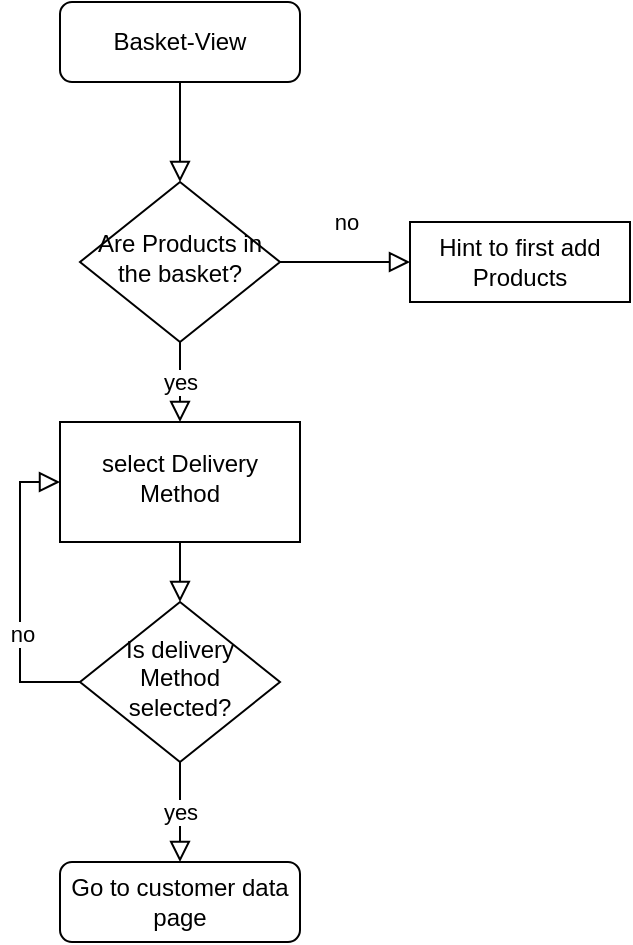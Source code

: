 <mxfile version="13.10.4" type="github" pages="4">
  <diagram id="C5RBs43oDa-KdzZeNtuy" name="Basket">
    <mxGraphModel dx="720" dy="477" grid="1" gridSize="10" guides="1" tooltips="1" connect="1" arrows="1" fold="1" page="1" pageScale="1" pageWidth="827" pageHeight="1169" math="0" shadow="0">
      <root>
        <mxCell id="WIyWlLk6GJQsqaUBKTNV-0" />
        <mxCell id="WIyWlLk6GJQsqaUBKTNV-1" parent="WIyWlLk6GJQsqaUBKTNV-0" />
        <mxCell id="WIyWlLk6GJQsqaUBKTNV-2" value="" style="rounded=0;html=1;jettySize=auto;orthogonalLoop=1;fontSize=11;endArrow=block;endFill=0;endSize=8;strokeWidth=1;shadow=0;labelBackgroundColor=none;edgeStyle=orthogonalEdgeStyle;" parent="WIyWlLk6GJQsqaUBKTNV-1" source="WIyWlLk6GJQsqaUBKTNV-3" target="WIyWlLk6GJQsqaUBKTNV-6" edge="1">
          <mxGeometry relative="1" as="geometry" />
        </mxCell>
        <mxCell id="WIyWlLk6GJQsqaUBKTNV-3" value="Basket-View" style="rounded=1;whiteSpace=wrap;html=1;fontSize=12;glass=0;strokeWidth=1;shadow=0;" parent="WIyWlLk6GJQsqaUBKTNV-1" vertex="1">
          <mxGeometry x="160" y="80" width="120" height="40" as="geometry" />
        </mxCell>
        <mxCell id="WIyWlLk6GJQsqaUBKTNV-4" value="no" style="rounded=0;html=1;jettySize=auto;orthogonalLoop=1;fontSize=11;endArrow=block;endFill=0;endSize=8;strokeWidth=1;shadow=0;labelBackgroundColor=none;edgeStyle=orthogonalEdgeStyle;entryX=0;entryY=0.5;entryDx=0;entryDy=0;" parent="WIyWlLk6GJQsqaUBKTNV-1" source="WIyWlLk6GJQsqaUBKTNV-6" target="4H4yKaGlozyHZbnX35rT-5" edge="1">
          <mxGeometry y="20" relative="1" as="geometry">
            <mxPoint as="offset" />
            <mxPoint x="360" y="210" as="targetPoint" />
          </mxGeometry>
        </mxCell>
        <mxCell id="4H4yKaGlozyHZbnX35rT-3" value="yes" style="edgeStyle=orthogonalEdgeStyle;rounded=0;jumpStyle=none;orthogonalLoop=1;jettySize=auto;html=1;endArrow=block;endFill=0;endSize=8;" parent="WIyWlLk6GJQsqaUBKTNV-1" source="WIyWlLk6GJQsqaUBKTNV-6" target="4H4yKaGlozyHZbnX35rT-2" edge="1">
          <mxGeometry relative="1" as="geometry" />
        </mxCell>
        <mxCell id="WIyWlLk6GJQsqaUBKTNV-6" value="Are Products in the basket?" style="rhombus;whiteSpace=wrap;html=1;shadow=0;fontFamily=Helvetica;fontSize=12;align=center;strokeWidth=1;spacing=6;spacingTop=-4;" parent="WIyWlLk6GJQsqaUBKTNV-1" vertex="1">
          <mxGeometry x="170" y="170" width="100" height="80" as="geometry" />
        </mxCell>
        <mxCell id="4H4yKaGlozyHZbnX35rT-6" style="edgeStyle=orthogonalEdgeStyle;rounded=0;jumpStyle=none;orthogonalLoop=1;jettySize=auto;html=1;exitX=0;exitY=0.5;exitDx=0;exitDy=0;endArrow=block;endFill=0;endSize=8;entryX=0;entryY=0.5;entryDx=0;entryDy=0;" parent="WIyWlLk6GJQsqaUBKTNV-1" source="WIyWlLk6GJQsqaUBKTNV-10" target="4H4yKaGlozyHZbnX35rT-2" edge="1">
          <mxGeometry relative="1" as="geometry">
            <mxPoint x="60" y="460" as="targetPoint" />
          </mxGeometry>
        </mxCell>
        <mxCell id="4H4yKaGlozyHZbnX35rT-7" value="no" style="edgeLabel;html=1;align=center;verticalAlign=middle;resizable=0;points=[];" parent="4H4yKaGlozyHZbnX35rT-6" vertex="1" connectable="0">
          <mxGeometry x="-0.281" y="-1" relative="1" as="geometry">
            <mxPoint as="offset" />
          </mxGeometry>
        </mxCell>
        <mxCell id="WIyWlLk6GJQsqaUBKTNV-10" value="Is delivery Method selected?" style="rhombus;whiteSpace=wrap;html=1;shadow=0;fontFamily=Helvetica;fontSize=12;align=center;strokeWidth=1;spacing=6;spacingTop=-4;" parent="WIyWlLk6GJQsqaUBKTNV-1" vertex="1">
          <mxGeometry x="170" y="380" width="100" height="80" as="geometry" />
        </mxCell>
        <mxCell id="WIyWlLk6GJQsqaUBKTNV-11" value="Go to customer data page" style="rounded=1;whiteSpace=wrap;html=1;fontSize=12;glass=0;strokeWidth=1;shadow=0;" parent="WIyWlLk6GJQsqaUBKTNV-1" vertex="1">
          <mxGeometry x="160" y="510" width="120" height="40" as="geometry" />
        </mxCell>
        <mxCell id="4H4yKaGlozyHZbnX35rT-0" value="" style="endArrow=block;html=1;exitX=0.5;exitY=1;exitDx=0;exitDy=0;entryX=0.5;entryY=0;entryDx=0;entryDy=0;jumpStyle=none;rounded=0;endFill=0;endSize=8;" parent="WIyWlLk6GJQsqaUBKTNV-1" source="WIyWlLk6GJQsqaUBKTNV-10" target="WIyWlLk6GJQsqaUBKTNV-11" edge="1">
          <mxGeometry relative="1" as="geometry">
            <mxPoint x="460" y="400" as="sourcePoint" />
            <mxPoint x="560" y="400" as="targetPoint" />
          </mxGeometry>
        </mxCell>
        <mxCell id="4H4yKaGlozyHZbnX35rT-1" value="yes" style="edgeLabel;resizable=0;html=1;align=center;verticalAlign=middle;" parent="4H4yKaGlozyHZbnX35rT-0" connectable="0" vertex="1">
          <mxGeometry relative="1" as="geometry" />
        </mxCell>
        <mxCell id="4H4yKaGlozyHZbnX35rT-4" value="" style="edgeStyle=orthogonalEdgeStyle;rounded=0;jumpStyle=none;orthogonalLoop=1;jettySize=auto;html=1;endArrow=block;endFill=0;endSize=8;" parent="WIyWlLk6GJQsqaUBKTNV-1" source="4H4yKaGlozyHZbnX35rT-2" target="WIyWlLk6GJQsqaUBKTNV-10" edge="1">
          <mxGeometry relative="1" as="geometry" />
        </mxCell>
        <mxCell id="4H4yKaGlozyHZbnX35rT-2" value="select Delivery Method" style="whiteSpace=wrap;html=1;shadow=0;strokeWidth=1;spacing=6;spacingTop=-4;" parent="WIyWlLk6GJQsqaUBKTNV-1" vertex="1">
          <mxGeometry x="160" y="290" width="120" height="60" as="geometry" />
        </mxCell>
        <mxCell id="4H4yKaGlozyHZbnX35rT-5" value="Hint to first add Products" style="rounded=0;whiteSpace=wrap;html=1;" parent="WIyWlLk6GJQsqaUBKTNV-1" vertex="1">
          <mxGeometry x="335" y="190" width="110" height="40" as="geometry" />
        </mxCell>
      </root>
    </mxGraphModel>
  </diagram>
  <diagram id="trSnWFVF8pbwc7AmH88S" name="Customer Data">
    <mxGraphModel dx="2330" dy="1193" grid="1" gridSize="10" guides="1" tooltips="1" connect="1" arrows="1" fold="1" page="1" pageScale="1" pageWidth="827" pageHeight="1169" math="0" shadow="0">
      <root>
        <mxCell id="EQ7L1SsvrP8WP7ACM2IL-0" />
        <mxCell id="EQ7L1SsvrP8WP7ACM2IL-1" parent="EQ7L1SsvrP8WP7ACM2IL-0" />
        <mxCell id="6Jnc7gjSLt8j2CblsMqR-35" style="edgeStyle=orthogonalEdgeStyle;rounded=0;jumpStyle=none;orthogonalLoop=1;jettySize=auto;html=1;exitX=0;exitY=0.5;exitDx=0;exitDy=0;endArrow=block;endFill=0;endSize=8;" edge="1" parent="EQ7L1SsvrP8WP7ACM2IL-1" source="6Jnc7gjSLt8j2CblsMqR-0" target="6Jnc7gjSLt8j2CblsMqR-11">
          <mxGeometry relative="1" as="geometry" />
        </mxCell>
        <mxCell id="6Jnc7gjSLt8j2CblsMqR-36" style="edgeStyle=orthogonalEdgeStyle;rounded=0;jumpStyle=none;orthogonalLoop=1;jettySize=auto;html=1;exitX=1;exitY=0.5;exitDx=0;exitDy=0;entryX=0.5;entryY=0;entryDx=0;entryDy=0;endArrow=block;endFill=0;endSize=8;" edge="1" parent="EQ7L1SsvrP8WP7ACM2IL-1" source="6Jnc7gjSLt8j2CblsMqR-0" target="6Jnc7gjSLt8j2CblsMqR-6">
          <mxGeometry relative="1" as="geometry" />
        </mxCell>
        <mxCell id="6Jnc7gjSLt8j2CblsMqR-0" value="Customer Data Form" style="rounded=1;whiteSpace=wrap;html=1;" vertex="1" parent="EQ7L1SsvrP8WP7ACM2IL-1">
          <mxGeometry x="210" y="60" width="120" height="60" as="geometry" />
        </mxCell>
        <mxCell id="6Jnc7gjSLt8j2CblsMqR-18" value="yes" style="edgeStyle=orthogonalEdgeStyle;rounded=0;jumpStyle=none;orthogonalLoop=1;jettySize=auto;html=1;endArrow=block;endFill=0;endSize=8;" edge="1" parent="EQ7L1SsvrP8WP7ACM2IL-1" source="6Jnc7gjSLt8j2CblsMqR-4" target="6Jnc7gjSLt8j2CblsMqR-14">
          <mxGeometry relative="1" as="geometry">
            <Array as="points">
              <mxPoint x="579" y="360" />
            </Array>
          </mxGeometry>
        </mxCell>
        <mxCell id="6Jnc7gjSLt8j2CblsMqR-20" value="no" style="edgeStyle=orthogonalEdgeStyle;rounded=0;jumpStyle=none;orthogonalLoop=1;jettySize=auto;html=1;endArrow=block;endFill=0;endSize=8;exitX=0.5;exitY=1;exitDx=0;exitDy=0;entryX=1;entryY=0.5;entryDx=0;entryDy=0;" edge="1" parent="EQ7L1SsvrP8WP7ACM2IL-1" source="6Jnc7gjSLt8j2CblsMqR-4" target="6Jnc7gjSLt8j2CblsMqR-40">
          <mxGeometry x="-0.768" relative="1" as="geometry">
            <mxPoint x="680" y="260" as="targetPoint" />
            <Array as="points">
              <mxPoint x="510" y="570" />
            </Array>
            <mxPoint as="offset" />
          </mxGeometry>
        </mxCell>
        <mxCell id="6Jnc7gjSLt8j2CblsMqR-4" value="Form Fields pass validation?" style="rhombus;whiteSpace=wrap;html=1;" vertex="1" parent="EQ7L1SsvrP8WP7ACM2IL-1">
          <mxGeometry x="470" y="320" width="80" height="80" as="geometry" />
        </mxCell>
        <mxCell id="6Jnc7gjSLt8j2CblsMqR-17" value="yes" style="edgeStyle=orthogonalEdgeStyle;rounded=0;jumpStyle=none;orthogonalLoop=1;jettySize=auto;html=1;exitX=1;exitY=0.5;exitDx=0;exitDy=0;entryX=0;entryY=0.5;entryDx=0;entryDy=0;endArrow=block;endFill=0;endSize=8;" edge="1" parent="EQ7L1SsvrP8WP7ACM2IL-1" source="6Jnc7gjSLt8j2CblsMqR-5" target="6Jnc7gjSLt8j2CblsMqR-4">
          <mxGeometry relative="1" as="geometry" />
        </mxCell>
        <mxCell id="6Jnc7gjSLt8j2CblsMqR-41" value="no" style="edgeStyle=orthogonalEdgeStyle;rounded=0;jumpStyle=none;orthogonalLoop=1;jettySize=auto;html=1;endArrow=block;endFill=0;endSize=8;exitX=0.5;exitY=1;exitDx=0;exitDy=0;" edge="1" parent="EQ7L1SsvrP8WP7ACM2IL-1" source="6Jnc7gjSLt8j2CblsMqR-5" target="6Jnc7gjSLt8j2CblsMqR-40">
          <mxGeometry relative="1" as="geometry" />
        </mxCell>
        <mxCell id="6Jnc7gjSLt8j2CblsMqR-5" value="Are first- and lastname filled?" style="rhombus;whiteSpace=wrap;html=1;" vertex="1" parent="EQ7L1SsvrP8WP7ACM2IL-1">
          <mxGeometry x="350" y="400" width="80" height="80" as="geometry" />
        </mxCell>
        <mxCell id="6Jnc7gjSLt8j2CblsMqR-13" style="edgeStyle=orthogonalEdgeStyle;rounded=0;jumpStyle=none;orthogonalLoop=1;jettySize=auto;html=1;exitX=0.5;exitY=1;exitDx=0;exitDy=0;entryX=0.5;entryY=0;entryDx=0;entryDy=0;endArrow=block;endFill=0;endSize=8;" edge="1" parent="EQ7L1SsvrP8WP7ACM2IL-1" source="6Jnc7gjSLt8j2CblsMqR-6" target="6Jnc7gjSLt8j2CblsMqR-12">
          <mxGeometry relative="1" as="geometry">
            <Array as="points" />
          </mxGeometry>
        </mxCell>
        <mxCell id="6Jnc7gjSLt8j2CblsMqR-6" value="Search for existing customer" style="whiteSpace=wrap;html=1;" vertex="1" parent="EQ7L1SsvrP8WP7ACM2IL-1">
          <mxGeometry x="330" y="160" width="120" height="60" as="geometry" />
        </mxCell>
        <mxCell id="6Jnc7gjSLt8j2CblsMqR-31" value="yes" style="edgeStyle=orthogonalEdgeStyle;rounded=0;jumpStyle=none;orthogonalLoop=1;jettySize=auto;html=1;endArrow=block;endFill=0;endSize=8;entryX=0;entryY=0;entryDx=0;entryDy=0;" edge="1" parent="EQ7L1SsvrP8WP7ACM2IL-1" source="6Jnc7gjSLt8j2CblsMqR-7" target="6Jnc7gjSLt8j2CblsMqR-28">
          <mxGeometry relative="1" as="geometry">
            <Array as="points">
              <mxPoint x="304" y="1580" />
            </Array>
          </mxGeometry>
        </mxCell>
        <mxCell id="6Jnc7gjSLt8j2CblsMqR-52" value="no" style="edgeStyle=orthogonalEdgeStyle;rounded=0;jumpStyle=none;orthogonalLoop=1;jettySize=auto;html=1;entryX=0;entryY=0.75;entryDx=0;entryDy=0;endArrow=block;endFill=0;endSize=8;" edge="1" parent="EQ7L1SsvrP8WP7ACM2IL-1" source="6Jnc7gjSLt8j2CblsMqR-7" target="6Jnc7gjSLt8j2CblsMqR-48">
          <mxGeometry relative="1" as="geometry">
            <Array as="points">
              <mxPoint x="210" y="1340" />
              <mxPoint x="210" y="775" />
            </Array>
          </mxGeometry>
        </mxCell>
        <mxCell id="6Jnc7gjSLt8j2CblsMqR-7" value="Are all fields for the billing address filled out correctly?" style="rhombus;whiteSpace=wrap;html=1;" vertex="1" parent="EQ7L1SsvrP8WP7ACM2IL-1">
          <mxGeometry x="239.39" y="1280" width="129.23" height="120" as="geometry" />
        </mxCell>
        <mxCell id="6Jnc7gjSLt8j2CblsMqR-24" value="yes" style="edgeStyle=orthogonalEdgeStyle;rounded=0;jumpStyle=none;orthogonalLoop=1;jettySize=auto;html=1;endArrow=block;endFill=0;endSize=8;" edge="1" parent="EQ7L1SsvrP8WP7ACM2IL-1" source="6Jnc7gjSLt8j2CblsMqR-8" target="6Jnc7gjSLt8j2CblsMqR-23">
          <mxGeometry relative="1" as="geometry" />
        </mxCell>
        <mxCell id="6Jnc7gjSLt8j2CblsMqR-25" value="no" style="edgeStyle=orthogonalEdgeStyle;rounded=0;jumpStyle=none;orthogonalLoop=1;jettySize=auto;html=1;endArrow=block;endFill=0;endSize=8;entryX=1;entryY=0.5;entryDx=0;entryDy=0;" edge="1" parent="EQ7L1SsvrP8WP7ACM2IL-1" source="6Jnc7gjSLt8j2CblsMqR-8" target="6Jnc7gjSLt8j2CblsMqR-7">
          <mxGeometry relative="1" as="geometry" />
        </mxCell>
        <mxCell id="6Jnc7gjSLt8j2CblsMqR-8" value="Is separate Delivery Address selected?" style="rhombus;whiteSpace=wrap;html=1;" vertex="1" parent="EQ7L1SsvrP8WP7ACM2IL-1">
          <mxGeometry x="420" y="1290" width="100" height="100" as="geometry" />
        </mxCell>
        <mxCell id="6Jnc7gjSLt8j2CblsMqR-10" value="Go to Summary Page" style="rounded=1;whiteSpace=wrap;html=1;" vertex="1" parent="EQ7L1SsvrP8WP7ACM2IL-1">
          <mxGeometry x="410" y="1680" width="120" height="60" as="geometry" />
        </mxCell>
        <mxCell id="6Jnc7gjSLt8j2CblsMqR-56" style="edgeStyle=orthogonalEdgeStyle;rounded=0;jumpStyle=none;orthogonalLoop=1;jettySize=auto;html=1;exitX=0.5;exitY=1;exitDx=0;exitDy=0;entryX=0;entryY=0.25;entryDx=0;entryDy=0;endArrow=block;endFill=0;endSize=8;" edge="1" parent="EQ7L1SsvrP8WP7ACM2IL-1" source="6Jnc7gjSLt8j2CblsMqR-11" target="6Jnc7gjSLt8j2CblsMqR-48">
          <mxGeometry relative="1" as="geometry" />
        </mxCell>
        <mxCell id="6Jnc7gjSLt8j2CblsMqR-11" value="Checkout as new Customer" style="whiteSpace=wrap;html=1;" vertex="1" parent="EQ7L1SsvrP8WP7ACM2IL-1">
          <mxGeometry x="90" y="160" width="120" height="60" as="geometry" />
        </mxCell>
        <mxCell id="6Jnc7gjSLt8j2CblsMqR-15" value="yes" style="edgeStyle=orthogonalEdgeStyle;rounded=0;jumpStyle=none;orthogonalLoop=1;jettySize=auto;html=1;endArrow=block;endFill=0;endSize=8;" edge="1" parent="EQ7L1SsvrP8WP7ACM2IL-1" source="6Jnc7gjSLt8j2CblsMqR-12" target="6Jnc7gjSLt8j2CblsMqR-4">
          <mxGeometry relative="1" as="geometry" />
        </mxCell>
        <mxCell id="6Jnc7gjSLt8j2CblsMqR-16" value="no" style="edgeStyle=orthogonalEdgeStyle;rounded=0;jumpStyle=none;orthogonalLoop=1;jettySize=auto;html=1;endArrow=block;endFill=0;endSize=8;" edge="1" parent="EQ7L1SsvrP8WP7ACM2IL-1" source="6Jnc7gjSLt8j2CblsMqR-12" target="6Jnc7gjSLt8j2CblsMqR-5">
          <mxGeometry relative="1" as="geometry" />
        </mxCell>
        <mxCell id="6Jnc7gjSLt8j2CblsMqR-12" value="Is Club Card Number filled out?" style="rhombus;whiteSpace=wrap;html=1;" vertex="1" parent="EQ7L1SsvrP8WP7ACM2IL-1">
          <mxGeometry x="350" y="260" width="80" height="80" as="geometry" />
        </mxCell>
        <mxCell id="6Jnc7gjSLt8j2CblsMqR-27" value="" style="edgeStyle=orthogonalEdgeStyle;rounded=0;jumpStyle=none;orthogonalLoop=1;jettySize=auto;html=1;endArrow=block;endFill=0;endSize=8;" edge="1" parent="EQ7L1SsvrP8WP7ACM2IL-1" source="6Jnc7gjSLt8j2CblsMqR-23" target="6Jnc7gjSLt8j2CblsMqR-26">
          <mxGeometry relative="1" as="geometry" />
        </mxCell>
        <mxCell id="6Jnc7gjSLt8j2CblsMqR-23" value="Show and fill out delivery address form (with validation hint)" style="whiteSpace=wrap;html=1;" vertex="1" parent="EQ7L1SsvrP8WP7ACM2IL-1">
          <mxGeometry x="561.19" y="1310" width="120" height="60" as="geometry" />
        </mxCell>
        <mxCell id="6Jnc7gjSLt8j2CblsMqR-33" value="yes" style="edgeStyle=orthogonalEdgeStyle;rounded=0;jumpStyle=none;orthogonalLoop=1;jettySize=auto;html=1;exitX=0.5;exitY=1;exitDx=0;exitDy=0;entryX=1;entryY=0;entryDx=0;entryDy=0;endArrow=block;endFill=0;endSize=8;" edge="1" parent="EQ7L1SsvrP8WP7ACM2IL-1" source="6Jnc7gjSLt8j2CblsMqR-26" target="6Jnc7gjSLt8j2CblsMqR-28">
          <mxGeometry relative="1" as="geometry" />
        </mxCell>
        <mxCell id="6Jnc7gjSLt8j2CblsMqR-46" value="no" style="edgeStyle=orthogonalEdgeStyle;rounded=0;jumpStyle=none;orthogonalLoop=1;jettySize=auto;html=1;exitX=1;exitY=0.5;exitDx=0;exitDy=0;entryX=1;entryY=0.5;entryDx=0;entryDy=0;endArrow=block;endFill=0;endSize=8;" edge="1" parent="EQ7L1SsvrP8WP7ACM2IL-1" source="6Jnc7gjSLt8j2CblsMqR-26" target="6Jnc7gjSLt8j2CblsMqR-23">
          <mxGeometry relative="1" as="geometry" />
        </mxCell>
        <mxCell id="6Jnc7gjSLt8j2CblsMqR-26" value="Are all Fields for the delivery address filled out correctly?" style="rhombus;whiteSpace=wrap;html=1;" vertex="1" parent="EQ7L1SsvrP8WP7ACM2IL-1">
          <mxGeometry x="558.5" y="1440" width="125.38" height="120" as="geometry" />
        </mxCell>
        <mxCell id="6Jnc7gjSLt8j2CblsMqR-29" value="yes" style="edgeStyle=orthogonalEdgeStyle;rounded=0;jumpStyle=none;orthogonalLoop=1;jettySize=auto;html=1;endArrow=block;endFill=0;endSize=8;" edge="1" parent="EQ7L1SsvrP8WP7ACM2IL-1" source="6Jnc7gjSLt8j2CblsMqR-28" target="6Jnc7gjSLt8j2CblsMqR-10">
          <mxGeometry relative="1" as="geometry" />
        </mxCell>
        <mxCell id="6Jnc7gjSLt8j2CblsMqR-55" value="no" style="edgeStyle=orthogonalEdgeStyle;rounded=0;jumpStyle=none;orthogonalLoop=1;jettySize=auto;html=1;exitX=0;exitY=0.5;exitDx=0;exitDy=0;entryX=0;entryY=0.75;entryDx=0;entryDy=0;endArrow=block;endFill=0;endSize=8;" edge="1" parent="EQ7L1SsvrP8WP7ACM2IL-1" source="6Jnc7gjSLt8j2CblsMqR-28" target="6Jnc7gjSLt8j2CblsMqR-48">
          <mxGeometry relative="1" as="geometry">
            <Array as="points">
              <mxPoint x="190" y="1600" />
              <mxPoint x="190" y="775" />
            </Array>
          </mxGeometry>
        </mxCell>
        <mxCell id="6Jnc7gjSLt8j2CblsMqR-28" value="Is the whole Form filled out correctly?" style="rhombus;whiteSpace=wrap;html=1;" vertex="1" parent="EQ7L1SsvrP8WP7ACM2IL-1">
          <mxGeometry x="430" y="1560" width="80" height="80" as="geometry" />
        </mxCell>
        <mxCell id="6Jnc7gjSLt8j2CblsMqR-49" value="" style="edgeStyle=orthogonalEdgeStyle;rounded=0;jumpStyle=none;orthogonalLoop=1;jettySize=auto;html=1;endArrow=block;endFill=0;endSize=8;" edge="1" parent="EQ7L1SsvrP8WP7ACM2IL-1" source="6Jnc7gjSLt8j2CblsMqR-14" target="6Jnc7gjSLt8j2CblsMqR-48">
          <mxGeometry relative="1" as="geometry" />
        </mxCell>
        <mxCell id="6Jnc7gjSLt8j2CblsMqR-14" value="Get Customer Data" style="whiteSpace=wrap;html=1;" vertex="1" parent="EQ7L1SsvrP8WP7ACM2IL-1">
          <mxGeometry x="337.62" y="620" width="97" height="60" as="geometry" />
        </mxCell>
        <mxCell id="6Jnc7gjSLt8j2CblsMqR-42" style="edgeStyle=orthogonalEdgeStyle;rounded=0;jumpStyle=none;orthogonalLoop=1;jettySize=auto;html=1;exitX=0;exitY=0.5;exitDx=0;exitDy=0;entryX=0;entryY=0.5;entryDx=0;entryDy=0;endArrow=block;endFill=0;endSize=8;" edge="1" parent="EQ7L1SsvrP8WP7ACM2IL-1" source="6Jnc7gjSLt8j2CblsMqR-40" target="6Jnc7gjSLt8j2CblsMqR-12">
          <mxGeometry relative="1" as="geometry">
            <Array as="points">
              <mxPoint x="310" y="570" />
              <mxPoint x="310" y="300" />
            </Array>
          </mxGeometry>
        </mxCell>
        <mxCell id="6Jnc7gjSLt8j2CblsMqR-40" value="Add firstname / lastname or club card number ( with validation hint)" style="whiteSpace=wrap;html=1;" vertex="1" parent="EQ7L1SsvrP8WP7ACM2IL-1">
          <mxGeometry x="330" y="540" width="120" height="60" as="geometry" />
        </mxCell>
        <mxCell id="fY64I-QM4_L4IA6TYFsa-3" style="edgeStyle=orthogonalEdgeStyle;rounded=0;jumpStyle=none;orthogonalLoop=1;jettySize=auto;html=1;exitX=0.5;exitY=1;exitDx=0;exitDy=0;entryX=0.5;entryY=0;entryDx=0;entryDy=0;endArrow=block;endFill=0;endSize=8;" edge="1" parent="EQ7L1SsvrP8WP7ACM2IL-1" source="6Jnc7gjSLt8j2CblsMqR-48" target="fY64I-QM4_L4IA6TYFsa-0">
          <mxGeometry relative="1" as="geometry" />
        </mxCell>
        <mxCell id="6Jnc7gjSLt8j2CblsMqR-48" value="Fill billing address form data" style="whiteSpace=wrap;html=1;" vertex="1" parent="EQ7L1SsvrP8WP7ACM2IL-1">
          <mxGeometry x="326.12" y="730" width="120" height="60" as="geometry" />
        </mxCell>
        <mxCell id="fY64I-QM4_L4IA6TYFsa-2" value="yes" style="edgeStyle=orthogonalEdgeStyle;rounded=0;jumpStyle=none;orthogonalLoop=1;jettySize=auto;html=1;endArrow=block;endFill=0;endSize=8;" edge="1" parent="EQ7L1SsvrP8WP7ACM2IL-1" source="fY64I-QM4_L4IA6TYFsa-0" target="fY64I-QM4_L4IA6TYFsa-1">
          <mxGeometry relative="1" as="geometry" />
        </mxCell>
        <mxCell id="fY64I-QM4_L4IA6TYFsa-7" value="no" style="edgeStyle=orthogonalEdgeStyle;rounded=0;jumpStyle=none;orthogonalLoop=1;jettySize=auto;html=1;exitX=0;exitY=0.5;exitDx=0;exitDy=0;endArrow=block;endFill=0;endSize=8;entryX=0;entryY=0.5;entryDx=0;entryDy=0;" edge="1" parent="EQ7L1SsvrP8WP7ACM2IL-1" source="fY64I-QM4_L4IA6TYFsa-0" target="ccrcstCf89Awsherrdoa-0">
          <mxGeometry relative="1" as="geometry">
            <Array as="points">
              <mxPoint x="240" y="890" />
              <mxPoint x="240" y="1170" />
            </Array>
          </mxGeometry>
        </mxCell>
        <mxCell id="fY64I-QM4_L4IA6TYFsa-0" value="Is FSK18 product in basket?" style="rhombus;whiteSpace=wrap;html=1;" vertex="1" parent="EQ7L1SsvrP8WP7ACM2IL-1">
          <mxGeometry x="346.12" y="850" width="80" height="80" as="geometry" />
        </mxCell>
        <mxCell id="fY64I-QM4_L4IA6TYFsa-6" value="no" style="edgeStyle=orthogonalEdgeStyle;rounded=0;jumpStyle=none;orthogonalLoop=1;jettySize=auto;html=1;endArrow=block;endFill=0;endSize=8;" edge="1" parent="EQ7L1SsvrP8WP7ACM2IL-1" source="fY64I-QM4_L4IA6TYFsa-1" target="fY64I-QM4_L4IA6TYFsa-5">
          <mxGeometry relative="1" as="geometry" />
        </mxCell>
        <mxCell id="ccrcstCf89Awsherrdoa-7" value="yes" style="edgeStyle=orthogonalEdgeStyle;rounded=0;jumpStyle=none;orthogonalLoop=1;jettySize=auto;html=1;exitX=0.5;exitY=1;exitDx=0;exitDy=0;entryX=0.5;entryY=0;entryDx=0;entryDy=0;endArrow=block;endFill=0;endSize=8;" edge="1" parent="EQ7L1SsvrP8WP7ACM2IL-1" source="fY64I-QM4_L4IA6TYFsa-1" target="ccrcstCf89Awsherrdoa-0">
          <mxGeometry relative="1" as="geometry" />
        </mxCell>
        <mxCell id="fY64I-QM4_L4IA6TYFsa-1" value="Is customer &amp;gt;= 18?" style="rhombus;whiteSpace=wrap;html=1;" vertex="1" parent="EQ7L1SsvrP8WP7ACM2IL-1">
          <mxGeometry x="346.12" y="1000" width="80" height="80" as="geometry" />
        </mxCell>
        <mxCell id="fY64I-QM4_L4IA6TYFsa-5" value="Info to remove FSK18 article from basket" style="whiteSpace=wrap;html=1;" vertex="1" parent="EQ7L1SsvrP8WP7ACM2IL-1">
          <mxGeometry x="486.12" y="1010" width="120" height="60" as="geometry" />
        </mxCell>
        <mxCell id="ccrcstCf89Awsherrdoa-3" value="no" style="edgeStyle=orthogonalEdgeStyle;rounded=0;jumpStyle=none;orthogonalLoop=1;jettySize=auto;html=1;endArrow=block;endFill=0;endSize=8;" edge="1" parent="EQ7L1SsvrP8WP7ACM2IL-1" source="ccrcstCf89Awsherrdoa-0" target="ccrcstCf89Awsherrdoa-2">
          <mxGeometry relative="1" as="geometry" />
        </mxCell>
        <mxCell id="ccrcstCf89Awsherrdoa-8" value="yes" style="edgeStyle=orthogonalEdgeStyle;rounded=0;jumpStyle=none;orthogonalLoop=1;jettySize=auto;html=1;exitX=0.5;exitY=1;exitDx=0;exitDy=0;endArrow=block;endFill=0;endSize=8;" edge="1" parent="EQ7L1SsvrP8WP7ACM2IL-1" source="ccrcstCf89Awsherrdoa-0" target="6Jnc7gjSLt8j2CblsMqR-7">
          <mxGeometry relative="1" as="geometry" />
        </mxCell>
        <mxCell id="ccrcstCf89Awsherrdoa-0" value="Is delivery method PICKUP?" style="rhombus;whiteSpace=wrap;html=1;" vertex="1" parent="EQ7L1SsvrP8WP7ACM2IL-1">
          <mxGeometry x="264" y="1130" width="80" height="80" as="geometry" />
        </mxCell>
        <mxCell id="ccrcstCf89Awsherrdoa-5" value="no" style="edgeStyle=orthogonalEdgeStyle;rounded=0;jumpStyle=none;orthogonalLoop=1;jettySize=auto;html=1;endArrow=block;endFill=0;endSize=8;" edge="1" parent="EQ7L1SsvrP8WP7ACM2IL-1" source="ccrcstCf89Awsherrdoa-2" target="ccrcstCf89Awsherrdoa-4">
          <mxGeometry relative="1" as="geometry" />
        </mxCell>
        <mxCell id="ccrcstCf89Awsherrdoa-6" value="yes" style="edgeStyle=orthogonalEdgeStyle;rounded=0;jumpStyle=none;orthogonalLoop=1;jettySize=auto;html=1;exitX=0.5;exitY=1;exitDx=0;exitDy=0;endArrow=block;endFill=0;endSize=8;" edge="1" parent="EQ7L1SsvrP8WP7ACM2IL-1" source="ccrcstCf89Awsherrdoa-2" target="6Jnc7gjSLt8j2CblsMqR-8">
          <mxGeometry relative="1" as="geometry" />
        </mxCell>
        <mxCell id="ccrcstCf89Awsherrdoa-2" value="Is delivery method HOME DELIVERY?" style="rhombus;whiteSpace=wrap;html=1;" vertex="1" parent="EQ7L1SsvrP8WP7ACM2IL-1">
          <mxGeometry x="430" y="1130" width="80" height="80" as="geometry" />
        </mxCell>
        <mxCell id="ccrcstCf89Awsherrdoa-4" value="Error! This site should only be reachable with a selected delivery type" style="whiteSpace=wrap;html=1;" vertex="1" parent="EQ7L1SsvrP8WP7ACM2IL-1">
          <mxGeometry x="590" y="1140" width="127" height="60" as="geometry" />
        </mxCell>
      </root>
    </mxGraphModel>
  </diagram>
  <diagram id="zDP7-P0GXhH1TUjTjWVj" name="Summary">
    <mxGraphModel dx="1317" dy="681" grid="1" gridSize="10" guides="1" tooltips="1" connect="1" arrows="1" fold="1" page="1" pageScale="1" pageWidth="827" pageHeight="1169" math="0" shadow="0">
      <root>
        <mxCell id="kGC4bLtBF5b_1Yb7k8IJ-0" />
        <mxCell id="kGC4bLtBF5b_1Yb7k8IJ-1" parent="kGC4bLtBF5b_1Yb7k8IJ-0" />
        <mxCell id="PIgWFzonyBLeTYvz0EIL-16" style="edgeStyle=orthogonalEdgeStyle;rounded=0;jumpStyle=none;orthogonalLoop=1;jettySize=auto;html=1;exitX=0.5;exitY=1;exitDx=0;exitDy=0;endArrow=block;endFill=0;endSize=8;" edge="1" parent="kGC4bLtBF5b_1Yb7k8IJ-1" source="PIgWFzonyBLeTYvz0EIL-0" target="PIgWFzonyBLeTYvz0EIL-5">
          <mxGeometry relative="1" as="geometry">
            <Array as="points" />
          </mxGeometry>
        </mxCell>
        <mxCell id="PIgWFzonyBLeTYvz0EIL-0" value="Summary Page" style="whiteSpace=wrap;html=1;" vertex="1" parent="kGC4bLtBF5b_1Yb7k8IJ-1">
          <mxGeometry x="280" y="30" width="120" height="60" as="geometry" />
        </mxCell>
        <mxCell id="PIgWFzonyBLeTYvz0EIL-25" value="" style="edgeStyle=orthogonalEdgeStyle;rounded=0;jumpStyle=none;orthogonalLoop=1;jettySize=auto;html=1;endArrow=block;endFill=0;endSize=8;" edge="1" parent="kGC4bLtBF5b_1Yb7k8IJ-1" source="PIgWFzonyBLeTYvz0EIL-5" target="PIgWFzonyBLeTYvz0EIL-24">
          <mxGeometry relative="1" as="geometry" />
        </mxCell>
        <mxCell id="PIgWFzonyBLeTYvz0EIL-5" value="Show products in Basket" style="whiteSpace=wrap;html=1;" vertex="1" parent="kGC4bLtBF5b_1Yb7k8IJ-1">
          <mxGeometry x="280" y="150" width="120" height="60" as="geometry" />
        </mxCell>
        <mxCell id="PIgWFzonyBLeTYvz0EIL-31" value="no" style="edgeStyle=orthogonalEdgeStyle;rounded=0;jumpStyle=none;orthogonalLoop=1;jettySize=auto;html=1;endArrow=block;endFill=0;endSize=8;" edge="1" parent="kGC4bLtBF5b_1Yb7k8IJ-1" source="PIgWFzonyBLeTYvz0EIL-24" target="PIgWFzonyBLeTYvz0EIL-30">
          <mxGeometry relative="1" as="geometry" />
        </mxCell>
        <mxCell id="PIgWFzonyBLeTYvz0EIL-34" value="yes" style="edgeStyle=orthogonalEdgeStyle;rounded=0;jumpStyle=none;orthogonalLoop=1;jettySize=auto;html=1;endArrow=block;endFill=0;endSize=8;" edge="1" parent="kGC4bLtBF5b_1Yb7k8IJ-1" source="PIgWFzonyBLeTYvz0EIL-24" target="PIgWFzonyBLeTYvz0EIL-33">
          <mxGeometry relative="1" as="geometry" />
        </mxCell>
        <mxCell id="PIgWFzonyBLeTYvz0EIL-24" value="Are products correct? (customer action)" style="rhombus;whiteSpace=wrap;html=1;" vertex="1" parent="kGC4bLtBF5b_1Yb7k8IJ-1">
          <mxGeometry x="300" y="250" width="80" height="80" as="geometry" />
        </mxCell>
        <mxCell id="PIgWFzonyBLeTYvz0EIL-36" value="no" style="edgeStyle=orthogonalEdgeStyle;rounded=0;jumpStyle=none;orthogonalLoop=1;jettySize=auto;html=1;endArrow=block;endFill=0;endSize=8;" edge="1" parent="kGC4bLtBF5b_1Yb7k8IJ-1" source="PIgWFzonyBLeTYvz0EIL-28" target="PIgWFzonyBLeTYvz0EIL-29">
          <mxGeometry relative="1" as="geometry" />
        </mxCell>
        <mxCell id="PIgWFzonyBLeTYvz0EIL-40" value="yes" style="edgeStyle=orthogonalEdgeStyle;rounded=0;jumpStyle=none;orthogonalLoop=1;jettySize=auto;html=1;endArrow=block;endFill=0;endSize=8;" edge="1" parent="kGC4bLtBF5b_1Yb7k8IJ-1" source="PIgWFzonyBLeTYvz0EIL-28" target="PIgWFzonyBLeTYvz0EIL-39">
          <mxGeometry relative="1" as="geometry" />
        </mxCell>
        <mxCell id="PIgWFzonyBLeTYvz0EIL-28" value="Is delivery type PICKUP?" style="rhombus;whiteSpace=wrap;html=1;" vertex="1" parent="kGC4bLtBF5b_1Yb7k8IJ-1">
          <mxGeometry x="460" y="360" width="80" height="80" as="geometry" />
        </mxCell>
        <mxCell id="PIgWFzonyBLeTYvz0EIL-38" value="yes" style="edgeStyle=orthogonalEdgeStyle;rounded=0;jumpStyle=none;orthogonalLoop=1;jettySize=auto;html=1;endArrow=block;endFill=0;endSize=8;entryX=0.5;entryY=0;entryDx=0;entryDy=0;" edge="1" parent="kGC4bLtBF5b_1Yb7k8IJ-1" source="PIgWFzonyBLeTYvz0EIL-29" target="PIgWFzonyBLeTYvz0EIL-41">
          <mxGeometry relative="1" as="geometry">
            <mxPoint x="600" y="510" as="targetPoint" />
            <Array as="points" />
          </mxGeometry>
        </mxCell>
        <mxCell id="PIgWFzonyBLeTYvz0EIL-29" value="Is delivery type HOME DELIVERY?" style="rhombus;whiteSpace=wrap;html=1;" vertex="1" parent="kGC4bLtBF5b_1Yb7k8IJ-1">
          <mxGeometry x="660" y="360" width="80" height="80" as="geometry" />
        </mxCell>
        <mxCell id="PIgWFzonyBLeTYvz0EIL-30" value="Option to go back to basket." style="whiteSpace=wrap;html=1;" vertex="1" parent="kGC4bLtBF5b_1Yb7k8IJ-1">
          <mxGeometry x="120" y="260" width="120" height="60" as="geometry" />
        </mxCell>
        <mxCell id="PIgWFzonyBLeTYvz0EIL-35" value="" style="edgeStyle=orthogonalEdgeStyle;rounded=0;jumpStyle=none;orthogonalLoop=1;jettySize=auto;html=1;endArrow=block;endFill=0;endSize=8;" edge="1" parent="kGC4bLtBF5b_1Yb7k8IJ-1" source="PIgWFzonyBLeTYvz0EIL-33" target="PIgWFzonyBLeTYvz0EIL-28">
          <mxGeometry relative="1" as="geometry" />
        </mxCell>
        <mxCell id="PIgWFzonyBLeTYvz0EIL-33" value="Show delivery address" style="whiteSpace=wrap;html=1;" vertex="1" parent="kGC4bLtBF5b_1Yb7k8IJ-1">
          <mxGeometry x="280" y="370" width="120" height="60" as="geometry" />
        </mxCell>
        <mxCell id="PIgWFzonyBLeTYvz0EIL-52" value="" style="edgeStyle=orthogonalEdgeStyle;rounded=0;jumpStyle=none;orthogonalLoop=1;jettySize=auto;html=1;startArrow=none;startFill=0;endArrow=block;endFill=0;endSize=8;entryX=0.5;entryY=0;entryDx=0;entryDy=0;" edge="1" parent="kGC4bLtBF5b_1Yb7k8IJ-1" source="PIgWFzonyBLeTYvz0EIL-39" target="PIgWFzonyBLeTYvz0EIL-53">
          <mxGeometry relative="1" as="geometry" />
        </mxCell>
        <mxCell id="PIgWFzonyBLeTYvz0EIL-39" value="Show store address" style="whiteSpace=wrap;html=1;" vertex="1" parent="kGC4bLtBF5b_1Yb7k8IJ-1">
          <mxGeometry x="440" y="480" width="120" height="60" as="geometry" />
        </mxCell>
        <mxCell id="PIgWFzonyBLeTYvz0EIL-42" style="edgeStyle=orthogonalEdgeStyle;rounded=0;jumpStyle=none;orthogonalLoop=1;jettySize=auto;html=1;exitX=0.5;exitY=1;exitDx=0;exitDy=0;endArrow=block;endFill=0;endSize=8;horizontal=1;entryX=0.5;entryY=0;entryDx=0;entryDy=0;" edge="1" parent="kGC4bLtBF5b_1Yb7k8IJ-1" source="PIgWFzonyBLeTYvz0EIL-41" target="PIgWFzonyBLeTYvz0EIL-47">
          <mxGeometry relative="1" as="geometry">
            <mxPoint x="810" y="510" as="targetPoint" />
          </mxGeometry>
        </mxCell>
        <mxCell id="PIgWFzonyBLeTYvz0EIL-41" value="Show delivery address provided in customer data form" style="whiteSpace=wrap;html=1;" vertex="1" parent="kGC4bLtBF5b_1Yb7k8IJ-1">
          <mxGeometry x="640" y="480" width="120" height="60" as="geometry" />
        </mxCell>
        <mxCell id="PIgWFzonyBLeTYvz0EIL-51" value="" style="edgeStyle=orthogonalEdgeStyle;rounded=0;jumpStyle=none;orthogonalLoop=1;jettySize=auto;html=1;startArrow=none;startFill=0;endArrow=block;endFill=0;endSize=8;exitX=0.5;exitY=1;exitDx=0;exitDy=0;" edge="1" parent="kGC4bLtBF5b_1Yb7k8IJ-1" source="PIgWFzonyBLeTYvz0EIL-33" target="PIgWFzonyBLeTYvz0EIL-50">
          <mxGeometry relative="1" as="geometry" />
        </mxCell>
        <mxCell id="PIgWFzonyBLeTYvz0EIL-57" value="no" style="edgeStyle=orthogonalEdgeStyle;rounded=0;jumpStyle=none;orthogonalLoop=1;jettySize=auto;html=1;startArrow=none;startFill=0;endArrow=block;endFill=0;endSize=8;" edge="1" parent="kGC4bLtBF5b_1Yb7k8IJ-1" source="PIgWFzonyBLeTYvz0EIL-47" target="PIgWFzonyBLeTYvz0EIL-56">
          <mxGeometry relative="1" as="geometry" />
        </mxCell>
        <mxCell id="PIgWFzonyBLeTYvz0EIL-58" value="yes" style="edgeStyle=orthogonalEdgeStyle;rounded=0;jumpStyle=none;orthogonalLoop=1;jettySize=auto;html=1;exitX=1;exitY=0.5;exitDx=0;exitDy=0;startArrow=none;startFill=0;endArrow=block;endFill=0;endSize=8;entryX=1;entryY=0.5;entryDx=0;entryDy=0;" edge="1" parent="kGC4bLtBF5b_1Yb7k8IJ-1" source="PIgWFzonyBLeTYvz0EIL-47" target="PIgWFzonyBLeTYvz0EIL-50">
          <mxGeometry x="-0.94" relative="1" as="geometry">
            <mxPoint x="400" y="650" as="targetPoint" />
            <Array as="points">
              <mxPoint x="790" y="625" />
              <mxPoint x="790" y="850" />
            </Array>
            <mxPoint as="offset" />
          </mxGeometry>
        </mxCell>
        <mxCell id="PIgWFzonyBLeTYvz0EIL-47" value="Is store address valid? (Customer action)" style="rhombus;whiteSpace=wrap;html=1;" vertex="1" parent="kGC4bLtBF5b_1Yb7k8IJ-1">
          <mxGeometry x="660" y="585" width="80" height="80" as="geometry" />
        </mxCell>
        <mxCell id="PIgWFzonyBLeTYvz0EIL-48" value="Error! Wrong address for store provided." style="whiteSpace=wrap;html=1;" vertex="1" parent="kGC4bLtBF5b_1Yb7k8IJ-1">
          <mxGeometry x="440" y="720" width="120" height="60" as="geometry" />
        </mxCell>
        <mxCell id="PIgWFzonyBLeTYvz0EIL-60" value="" style="edgeStyle=orthogonalEdgeStyle;rounded=0;jumpStyle=none;orthogonalLoop=1;jettySize=auto;html=1;startArrow=none;startFill=0;endArrow=block;endFill=0;endSize=8;" edge="1" parent="kGC4bLtBF5b_1Yb7k8IJ-1" source="PIgWFzonyBLeTYvz0EIL-50" target="PIgWFzonyBLeTYvz0EIL-59">
          <mxGeometry relative="1" as="geometry" />
        </mxCell>
        <mxCell id="PIgWFzonyBLeTYvz0EIL-50" value="Show Billing addres" style="whiteSpace=wrap;html=1;" vertex="1" parent="kGC4bLtBF5b_1Yb7k8IJ-1">
          <mxGeometry x="280" y="820" width="120" height="60" as="geometry" />
        </mxCell>
        <mxCell id="PIgWFzonyBLeTYvz0EIL-54" value="no" style="edgeStyle=orthogonalEdgeStyle;rounded=0;jumpStyle=none;orthogonalLoop=1;jettySize=auto;html=1;startArrow=none;startFill=0;endArrow=block;endFill=0;endSize=8;" edge="1" parent="kGC4bLtBF5b_1Yb7k8IJ-1" source="PIgWFzonyBLeTYvz0EIL-53" target="PIgWFzonyBLeTYvz0EIL-48">
          <mxGeometry relative="1" as="geometry" />
        </mxCell>
        <mxCell id="PIgWFzonyBLeTYvz0EIL-55" value="yes" style="edgeStyle=orthogonalEdgeStyle;rounded=0;jumpStyle=none;orthogonalLoop=1;jettySize=auto;html=1;entryX=0.75;entryY=0;entryDx=0;entryDy=0;startArrow=none;startFill=0;endArrow=block;endFill=0;endSize=8;exitX=0;exitY=0.5;exitDx=0;exitDy=0;" edge="1" parent="kGC4bLtBF5b_1Yb7k8IJ-1" source="PIgWFzonyBLeTYvz0EIL-53" target="PIgWFzonyBLeTYvz0EIL-50">
          <mxGeometry x="-0.711" relative="1" as="geometry">
            <Array as="points">
              <mxPoint x="370" y="625" />
            </Array>
            <mxPoint as="offset" />
          </mxGeometry>
        </mxCell>
        <mxCell id="PIgWFzonyBLeTYvz0EIL-53" value="Is store address valid?" style="rhombus;whiteSpace=wrap;html=1;" vertex="1" parent="kGC4bLtBF5b_1Yb7k8IJ-1">
          <mxGeometry x="460" y="585" width="80" height="80" as="geometry" />
        </mxCell>
        <mxCell id="PIgWFzonyBLeTYvz0EIL-56" value="Option to go back to customer data page." style="whiteSpace=wrap;html=1;" vertex="1" parent="kGC4bLtBF5b_1Yb7k8IJ-1">
          <mxGeometry x="640" y="720" width="120" height="60" as="geometry" />
        </mxCell>
        <mxCell id="PIgWFzonyBLeTYvz0EIL-62" value="yes" style="edgeStyle=orthogonalEdgeStyle;rounded=0;jumpStyle=none;orthogonalLoop=1;jettySize=auto;html=1;startArrow=none;startFill=0;endArrow=block;endFill=0;endSize=8;" edge="1" parent="kGC4bLtBF5b_1Yb7k8IJ-1" source="PIgWFzonyBLeTYvz0EIL-59" target="PIgWFzonyBLeTYvz0EIL-61">
          <mxGeometry relative="1" as="geometry" />
        </mxCell>
        <mxCell id="PIgWFzonyBLeTYvz0EIL-64" value="no" style="edgeStyle=orthogonalEdgeStyle;rounded=0;jumpStyle=none;orthogonalLoop=1;jettySize=auto;html=1;startArrow=none;startFill=0;endArrow=block;endFill=0;endSize=8;" edge="1" parent="kGC4bLtBF5b_1Yb7k8IJ-1" source="PIgWFzonyBLeTYvz0EIL-59" target="PIgWFzonyBLeTYvz0EIL-63">
          <mxGeometry relative="1" as="geometry" />
        </mxCell>
        <mxCell id="PIgWFzonyBLeTYvz0EIL-59" value="Is billing address valid? (Customer action)" style="rhombus;whiteSpace=wrap;html=1;" vertex="1" parent="kGC4bLtBF5b_1Yb7k8IJ-1">
          <mxGeometry x="300" y="930" width="80" height="80" as="geometry" />
        </mxCell>
        <mxCell id="PIgWFzonyBLeTYvz0EIL-61" value="Finalize Basket" style="whiteSpace=wrap;html=1;" vertex="1" parent="kGC4bLtBF5b_1Yb7k8IJ-1">
          <mxGeometry x="280" y="1100" width="120" height="60" as="geometry" />
        </mxCell>
        <mxCell id="PIgWFzonyBLeTYvz0EIL-63" value="Option to go back to customer data page" style="whiteSpace=wrap;html=1;" vertex="1" parent="kGC4bLtBF5b_1Yb7k8IJ-1">
          <mxGeometry x="440" y="940" width="120" height="60" as="geometry" />
        </mxCell>
      </root>
    </mxGraphModel>
  </diagram>
  <diagram id="gMwHEZhM2v5hep1JGxDU" name="Success">
    <mxGraphModel dx="1317" dy="681" grid="1" gridSize="10" guides="1" tooltips="1" connect="1" arrows="1" fold="1" page="1" pageScale="1" pageWidth="827" pageHeight="1169" math="0" shadow="0">
      <root>
        <mxCell id="w8eNsi_a_poVVcEDthYe-0" />
        <mxCell id="w8eNsi_a_poVVcEDthYe-1" parent="w8eNsi_a_poVVcEDthYe-0" />
        <mxCell id="6bEj5e2JVgyQJv7uFVcL-6" value="" style="edgeStyle=orthogonalEdgeStyle;rounded=0;jumpStyle=none;orthogonalLoop=1;jettySize=auto;html=1;startArrow=none;startFill=0;endArrow=block;endFill=0;endSize=8;" edge="1" parent="w8eNsi_a_poVVcEDthYe-1" source="6bEj5e2JVgyQJv7uFVcL-0" target="6bEj5e2JVgyQJv7uFVcL-1">
          <mxGeometry relative="1" as="geometry" />
        </mxCell>
        <mxCell id="6bEj5e2JVgyQJv7uFVcL-0" value="Success Page" style="whiteSpace=wrap;html=1;" vertex="1" parent="w8eNsi_a_poVVcEDthYe-1">
          <mxGeometry x="320" y="40" width="120" height="60" as="geometry" />
        </mxCell>
        <mxCell id="6bEj5e2JVgyQJv7uFVcL-3" value="yes" style="edgeStyle=orthogonalEdgeStyle;rounded=0;jumpStyle=none;orthogonalLoop=1;jettySize=auto;html=1;startArrow=none;startFill=0;endArrow=block;endFill=0;endSize=8;" edge="1" parent="w8eNsi_a_poVVcEDthYe-1" source="6bEj5e2JVgyQJv7uFVcL-1" target="6bEj5e2JVgyQJv7uFVcL-2">
          <mxGeometry relative="1" as="geometry" />
        </mxCell>
        <mxCell id="6bEj5e2JVgyQJv7uFVcL-5" value="no" style="edgeStyle=orthogonalEdgeStyle;rounded=0;jumpStyle=none;orthogonalLoop=1;jettySize=auto;html=1;startArrow=none;startFill=0;endArrow=block;endFill=0;endSize=8;" edge="1" parent="w8eNsi_a_poVVcEDthYe-1" source="6bEj5e2JVgyQJv7uFVcL-1" target="6bEj5e2JVgyQJv7uFVcL-4">
          <mxGeometry relative="1" as="geometry" />
        </mxCell>
        <mxCell id="6bEj5e2JVgyQJv7uFVcL-1" value="Are Products left in the store basket?" style="rhombus;whiteSpace=wrap;html=1;" vertex="1" parent="w8eNsi_a_poVVcEDthYe-1">
          <mxGeometry x="340" y="140" width="80" height="80" as="geometry" />
        </mxCell>
        <mxCell id="6bEj5e2JVgyQJv7uFVcL-2" value="Link to store basket." style="whiteSpace=wrap;html=1;" vertex="1" parent="w8eNsi_a_poVVcEDthYe-1">
          <mxGeometry x="160" y="150" width="120" height="60" as="geometry" />
        </mxCell>
        <mxCell id="6bEj5e2JVgyQJv7uFVcL-4" value="Link to homepage" style="whiteSpace=wrap;html=1;" vertex="1" parent="w8eNsi_a_poVVcEDthYe-1">
          <mxGeometry x="480" y="150" width="120" height="60" as="geometry" />
        </mxCell>
      </root>
    </mxGraphModel>
  </diagram>
</mxfile>
